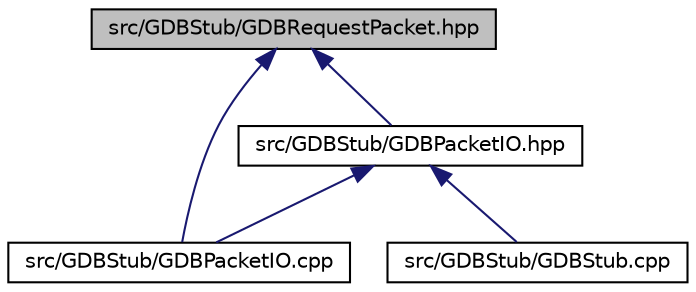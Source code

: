 digraph "src/GDBStub/GDBRequestPacket.hpp"
{
  edge [fontname="Helvetica",fontsize="10",labelfontname="Helvetica",labelfontsize="10"];
  node [fontname="Helvetica",fontsize="10",shape=record];
  Node17 [label="src/GDBStub/GDBRequestPacket.hpp",height=0.2,width=0.4,color="black", fillcolor="grey75", style="filled", fontcolor="black"];
  Node17 -> Node18 [dir="back",color="midnightblue",fontsize="10",style="solid",fontname="Helvetica"];
  Node18 [label="src/GDBStub/GDBPacketIO.hpp",height=0.2,width=0.4,color="black", fillcolor="white", style="filled",URL="$_g_d_b_packet_i_o_8hpp.html"];
  Node18 -> Node19 [dir="back",color="midnightblue",fontsize="10",style="solid",fontname="Helvetica"];
  Node19 [label="src/GDBStub/GDBPacketIO.cpp",height=0.2,width=0.4,color="black", fillcolor="white", style="filled",URL="$_g_d_b_packet_i_o_8cpp.html"];
  Node18 -> Node20 [dir="back",color="midnightblue",fontsize="10",style="solid",fontname="Helvetica"];
  Node20 [label="src/GDBStub/GDBStub.cpp",height=0.2,width=0.4,color="black", fillcolor="white", style="filled",URL="$_g_d_b_stub_8cpp.html"];
  Node17 -> Node19 [dir="back",color="midnightblue",fontsize="10",style="solid",fontname="Helvetica"];
}
